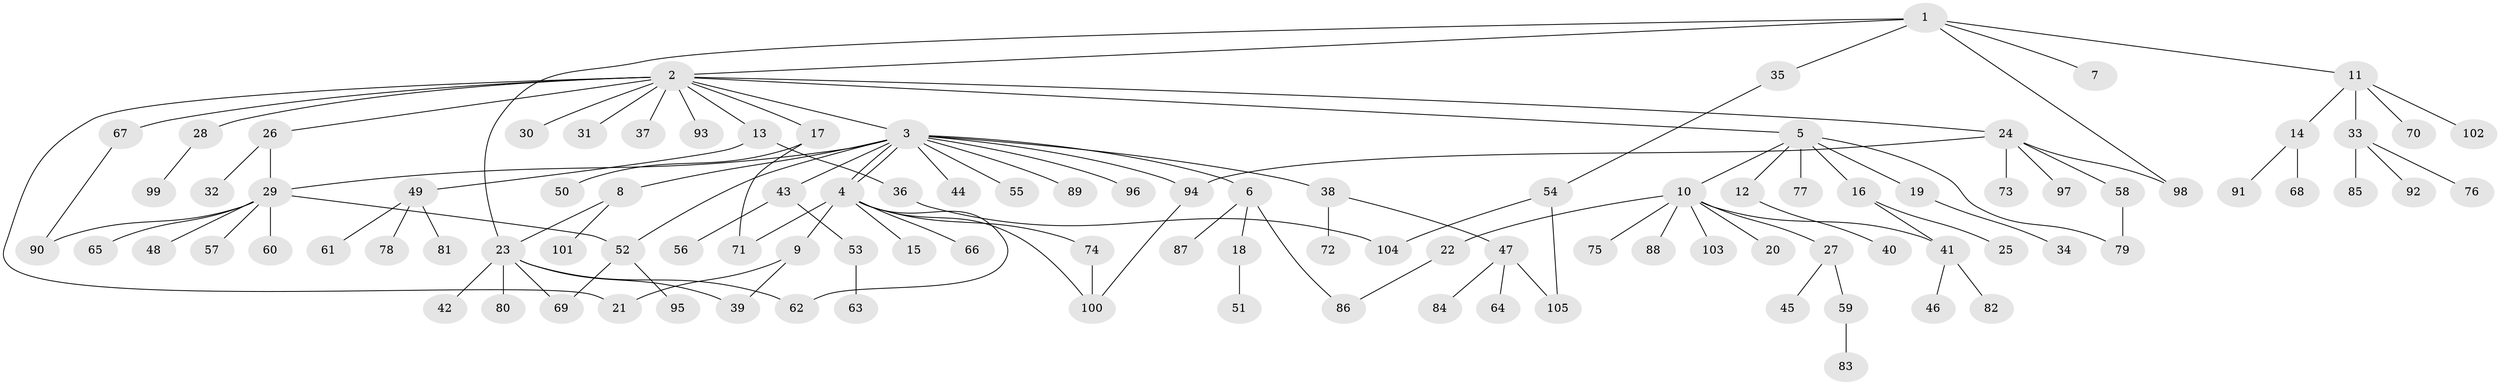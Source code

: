 // Generated by graph-tools (version 1.1) at 2025/14/03/09/25 04:14:27]
// undirected, 105 vertices, 123 edges
graph export_dot {
graph [start="1"]
  node [color=gray90,style=filled];
  1;
  2;
  3;
  4;
  5;
  6;
  7;
  8;
  9;
  10;
  11;
  12;
  13;
  14;
  15;
  16;
  17;
  18;
  19;
  20;
  21;
  22;
  23;
  24;
  25;
  26;
  27;
  28;
  29;
  30;
  31;
  32;
  33;
  34;
  35;
  36;
  37;
  38;
  39;
  40;
  41;
  42;
  43;
  44;
  45;
  46;
  47;
  48;
  49;
  50;
  51;
  52;
  53;
  54;
  55;
  56;
  57;
  58;
  59;
  60;
  61;
  62;
  63;
  64;
  65;
  66;
  67;
  68;
  69;
  70;
  71;
  72;
  73;
  74;
  75;
  76;
  77;
  78;
  79;
  80;
  81;
  82;
  83;
  84;
  85;
  86;
  87;
  88;
  89;
  90;
  91;
  92;
  93;
  94;
  95;
  96;
  97;
  98;
  99;
  100;
  101;
  102;
  103;
  104;
  105;
  1 -- 2;
  1 -- 7;
  1 -- 11;
  1 -- 23;
  1 -- 35;
  1 -- 98;
  2 -- 3;
  2 -- 5;
  2 -- 13;
  2 -- 17;
  2 -- 21;
  2 -- 24;
  2 -- 26;
  2 -- 28;
  2 -- 30;
  2 -- 31;
  2 -- 37;
  2 -- 67;
  2 -- 93;
  3 -- 4;
  3 -- 4;
  3 -- 6;
  3 -- 8;
  3 -- 29;
  3 -- 38;
  3 -- 43;
  3 -- 44;
  3 -- 52;
  3 -- 55;
  3 -- 89;
  3 -- 94;
  3 -- 96;
  4 -- 9;
  4 -- 15;
  4 -- 62;
  4 -- 66;
  4 -- 71;
  4 -- 74;
  4 -- 100;
  5 -- 10;
  5 -- 12;
  5 -- 16;
  5 -- 19;
  5 -- 77;
  5 -- 79;
  6 -- 18;
  6 -- 86;
  6 -- 87;
  8 -- 23;
  8 -- 101;
  9 -- 21;
  9 -- 39;
  10 -- 20;
  10 -- 22;
  10 -- 27;
  10 -- 41;
  10 -- 75;
  10 -- 88;
  10 -- 103;
  11 -- 14;
  11 -- 33;
  11 -- 70;
  11 -- 102;
  12 -- 40;
  13 -- 36;
  13 -- 49;
  14 -- 68;
  14 -- 91;
  16 -- 25;
  16 -- 41;
  17 -- 50;
  17 -- 71;
  18 -- 51;
  19 -- 34;
  22 -- 86;
  23 -- 39;
  23 -- 42;
  23 -- 62;
  23 -- 69;
  23 -- 80;
  24 -- 58;
  24 -- 73;
  24 -- 94;
  24 -- 97;
  24 -- 98;
  26 -- 29;
  26 -- 32;
  27 -- 45;
  27 -- 59;
  28 -- 99;
  29 -- 48;
  29 -- 52;
  29 -- 57;
  29 -- 60;
  29 -- 65;
  29 -- 90;
  33 -- 76;
  33 -- 85;
  33 -- 92;
  35 -- 54;
  36 -- 104;
  38 -- 47;
  38 -- 72;
  41 -- 46;
  41 -- 82;
  43 -- 53;
  43 -- 56;
  47 -- 64;
  47 -- 84;
  47 -- 105;
  49 -- 61;
  49 -- 78;
  49 -- 81;
  52 -- 69;
  52 -- 95;
  53 -- 63;
  54 -- 104;
  54 -- 105;
  58 -- 79;
  59 -- 83;
  67 -- 90;
  74 -- 100;
  94 -- 100;
}
